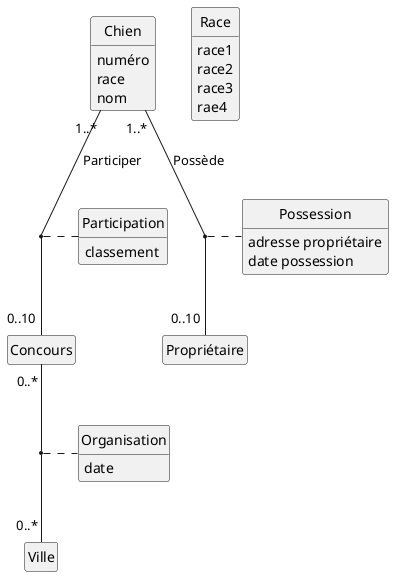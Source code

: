 @startuml Titre
'--------------------------------
' Parametres pour le dessin
'--------------------------------
hide circle
hide empty members
hide empty methods
'--------------------------------

class Chien
{
    numéro
    race
    nom
   

}

class Propriétaire
{


}

class Race
{
    race1
    race2
    race3
    rae4

}

class Concours 
{



}

class Participation
{
    classement
}

class Ville
{

}

class Organisation
{
    date
}

class Possession
{
 adresse propriétaire
    date possession
}


Chien "1..*" -- "0..10" Propriétaire : Possède
Chien "1..*" -- "0..10" Concours : Participer
Concours "0..*" -- "0..*" Ville 

(Chien, Concours) . Participation
(Concours, Ville). Organisation
(Chien, Propriétaire). Possession




@enduml